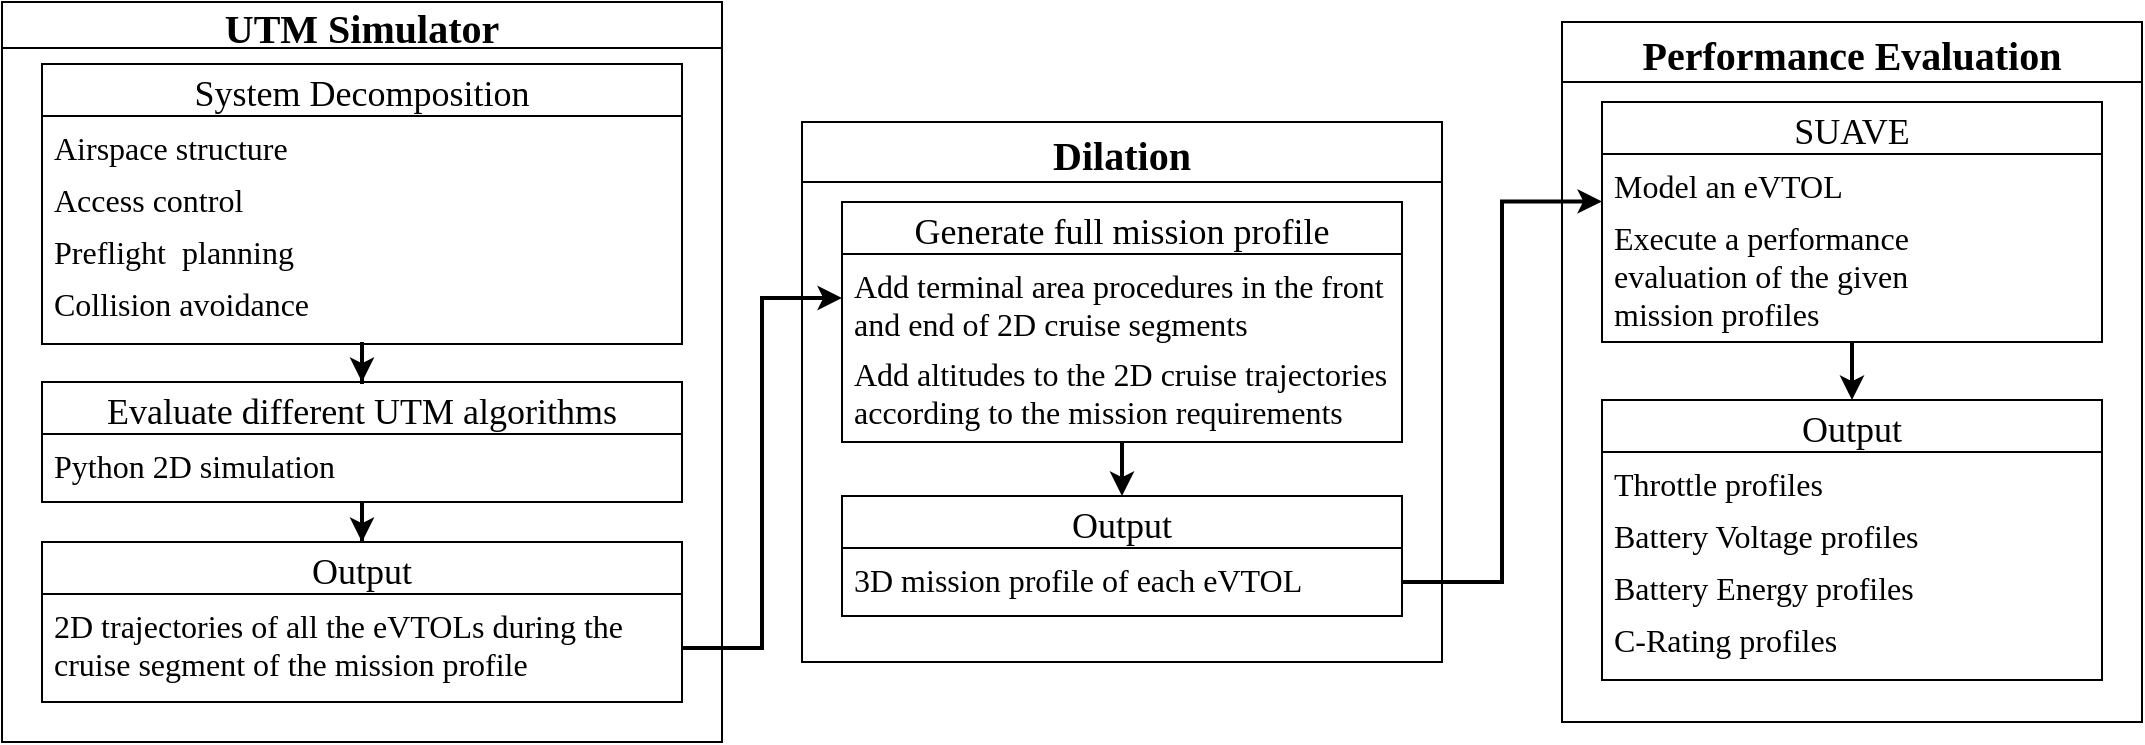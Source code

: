 <mxfile version="15.7.1" type="device" pages="2"><diagram id="pQtMnGoVOqEO0nLpYCBA" name="Page-1"><mxGraphModel dx="1355" dy="865" grid="1" gridSize="10" guides="1" tooltips="1" connect="1" arrows="1" fold="1" page="1" pageScale="1" pageWidth="850" pageHeight="1100" math="0" shadow="0"><root><mxCell id="0"/><mxCell id="1" parent="0"/><mxCell id="s4Wg5_SHVuHL3rX7DQnj-1" value="UTM Simulator" style="swimlane;fontSize=20;fontFamily=Times New Roman;" parent="1" vertex="1"><mxGeometry x="40" y="100" width="360" height="370" as="geometry"/></mxCell><mxCell id="s4Wg5_SHVuHL3rX7DQnj-47" style="edgeStyle=orthogonalEdgeStyle;rounded=0;orthogonalLoop=1;jettySize=auto;html=1;entryX=0.5;entryY=0;entryDx=0;entryDy=0;fontFamily=Times New Roman;fontSize=20;strokeWidth=2;" parent="s4Wg5_SHVuHL3rX7DQnj-1" source="s4Wg5_SHVuHL3rX7DQnj-8" target="s4Wg5_SHVuHL3rX7DQnj-12" edge="1"><mxGeometry relative="1" as="geometry"/></mxCell><mxCell id="s4Wg5_SHVuHL3rX7DQnj-8" value="Evaluate different UTM algorithms" style="swimlane;fontStyle=0;childLayout=stackLayout;horizontal=1;startSize=26;horizontalStack=0;resizeParent=1;resizeParentMax=0;resizeLast=0;collapsible=1;marginBottom=0;fontFamily=Times New Roman;fontSize=18;" parent="s4Wg5_SHVuHL3rX7DQnj-1" vertex="1"><mxGeometry x="20" y="190" width="320" height="60" as="geometry"/></mxCell><mxCell id="s4Wg5_SHVuHL3rX7DQnj-9" value="Python 2D simulation" style="text;strokeColor=none;fillColor=none;align=left;verticalAlign=top;spacingLeft=4;spacingRight=4;overflow=hidden;rotatable=0;points=[[0,0.5],[1,0.5]];portConstraint=eastwest;fontFamily=Times New Roman;fontSize=16;" parent="s4Wg5_SHVuHL3rX7DQnj-8" vertex="1"><mxGeometry y="26" width="320" height="34" as="geometry"/></mxCell><mxCell id="s4Wg5_SHVuHL3rX7DQnj-46" style="edgeStyle=orthogonalEdgeStyle;rounded=0;orthogonalLoop=1;jettySize=auto;html=1;entryX=0.5;entryY=0;entryDx=0;entryDy=0;fontFamily=Times New Roman;fontSize=20;strokeWidth=2;" parent="s4Wg5_SHVuHL3rX7DQnj-1" source="s4Wg5_SHVuHL3rX7DQnj-3" target="s4Wg5_SHVuHL3rX7DQnj-8" edge="1"><mxGeometry relative="1" as="geometry"/></mxCell><mxCell id="s4Wg5_SHVuHL3rX7DQnj-3" value="System Decomposition" style="swimlane;fontStyle=0;childLayout=stackLayout;horizontal=1;startSize=26;horizontalStack=0;resizeParent=1;resizeParentMax=0;resizeLast=0;collapsible=1;marginBottom=0;fontSize=18;fontFamily=Times New Roman;" parent="s4Wg5_SHVuHL3rX7DQnj-1" vertex="1"><mxGeometry x="20" y="31" width="320" height="140" as="geometry"/></mxCell><mxCell id="s4Wg5_SHVuHL3rX7DQnj-4" value="Airspace structure" style="text;strokeColor=none;fillColor=none;align=left;verticalAlign=top;spacingLeft=4;spacingRight=4;overflow=hidden;rotatable=0;points=[[0,0.5],[1,0.5]];portConstraint=eastwest;fontFamily=Times New Roman;fontSize=16;" parent="s4Wg5_SHVuHL3rX7DQnj-3" vertex="1"><mxGeometry y="26" width="320" height="26" as="geometry"/></mxCell><mxCell id="s4Wg5_SHVuHL3rX7DQnj-5" value="Access control" style="text;strokeColor=none;fillColor=none;align=left;verticalAlign=top;spacingLeft=4;spacingRight=4;overflow=hidden;rotatable=0;points=[[0,0.5],[1,0.5]];portConstraint=eastwest;fontFamily=Times New Roman;fontSize=16;" parent="s4Wg5_SHVuHL3rX7DQnj-3" vertex="1"><mxGeometry y="52" width="320" height="26" as="geometry"/></mxCell><mxCell id="s4Wg5_SHVuHL3rX7DQnj-6" value="Preflight  planning" style="text;strokeColor=none;fillColor=none;align=left;verticalAlign=top;spacingLeft=4;spacingRight=4;overflow=hidden;rotatable=0;points=[[0,0.5],[1,0.5]];portConstraint=eastwest;fontFamily=Times New Roman;fontSize=16;" parent="s4Wg5_SHVuHL3rX7DQnj-3" vertex="1"><mxGeometry y="78" width="320" height="26" as="geometry"/></mxCell><mxCell id="s4Wg5_SHVuHL3rX7DQnj-7" value="Collision avoidance" style="text;strokeColor=none;fillColor=none;align=left;verticalAlign=top;spacingLeft=4;spacingRight=4;overflow=hidden;rotatable=0;points=[[0,0.5],[1,0.5]];portConstraint=eastwest;fontFamily=Times New Roman;fontSize=16;" parent="s4Wg5_SHVuHL3rX7DQnj-3" vertex="1"><mxGeometry y="104" width="320" height="36" as="geometry"/></mxCell><mxCell id="s4Wg5_SHVuHL3rX7DQnj-12" value="Output" style="swimlane;fontStyle=0;childLayout=stackLayout;horizontal=1;startSize=26;horizontalStack=0;resizeParent=1;resizeParentMax=0;resizeLast=0;collapsible=1;marginBottom=0;fontFamily=Times New Roman;fontSize=18;" parent="s4Wg5_SHVuHL3rX7DQnj-1" vertex="1"><mxGeometry x="20" y="270" width="320" height="80" as="geometry"/></mxCell><mxCell id="s4Wg5_SHVuHL3rX7DQnj-13" value="2D trajectories of all the eVTOLs during the &#10;cruise segment of the mission profile" style="text;strokeColor=none;fillColor=none;align=left;verticalAlign=top;spacingLeft=4;spacingRight=4;overflow=hidden;rotatable=0;points=[[0,0.5],[1,0.5]];portConstraint=eastwest;fontFamily=Times New Roman;fontSize=16;" parent="s4Wg5_SHVuHL3rX7DQnj-12" vertex="1"><mxGeometry y="26" width="320" height="54" as="geometry"/></mxCell><mxCell id="s4Wg5_SHVuHL3rX7DQnj-14" value="Dilation" style="swimlane;fontSize=20;fontFamily=Times New Roman;startSize=30;" parent="1" vertex="1"><mxGeometry x="440" y="160" width="320" height="270" as="geometry"/></mxCell><mxCell id="s4Wg5_SHVuHL3rX7DQnj-44" style="edgeStyle=orthogonalEdgeStyle;rounded=0;orthogonalLoop=1;jettySize=auto;html=1;entryX=0.5;entryY=0;entryDx=0;entryDy=0;fontFamily=Times New Roman;fontSize=20;strokeWidth=2;" parent="s4Wg5_SHVuHL3rX7DQnj-14" source="s4Wg5_SHVuHL3rX7DQnj-17" target="s4Wg5_SHVuHL3rX7DQnj-21" edge="1"><mxGeometry relative="1" as="geometry"/></mxCell><mxCell id="s4Wg5_SHVuHL3rX7DQnj-17" value="Generate full mission profile" style="swimlane;fontStyle=0;childLayout=stackLayout;horizontal=1;startSize=26;horizontalStack=0;resizeParent=1;resizeParentMax=0;resizeLast=0;collapsible=1;marginBottom=0;fontFamily=Times New Roman;fontSize=18;" parent="s4Wg5_SHVuHL3rX7DQnj-14" vertex="1"><mxGeometry x="20" y="40" width="280" height="120" as="geometry"/></mxCell><mxCell id="s4Wg5_SHVuHL3rX7DQnj-18" value="Add terminal area procedures in the front &#10;and end of 2D cruise segments" style="text;strokeColor=none;fillColor=none;align=left;verticalAlign=top;spacingLeft=4;spacingRight=4;overflow=hidden;rotatable=0;points=[[0,0.5],[1,0.5]];portConstraint=eastwest;fontFamily=Times New Roman;fontSize=16;" parent="s4Wg5_SHVuHL3rX7DQnj-17" vertex="1"><mxGeometry y="26" width="280" height="44" as="geometry"/></mxCell><mxCell id="s4Wg5_SHVuHL3rX7DQnj-19" value="Add altitudes to the 2D cruise trajectories&#10;according to the mission requirements" style="text;strokeColor=none;fillColor=none;align=left;verticalAlign=top;spacingLeft=4;spacingRight=4;overflow=hidden;rotatable=0;points=[[0,0.5],[1,0.5]];portConstraint=eastwest;fontFamily=Times New Roman;fontSize=16;" parent="s4Wg5_SHVuHL3rX7DQnj-17" vertex="1"><mxGeometry y="70" width="280" height="50" as="geometry"/></mxCell><mxCell id="s4Wg5_SHVuHL3rX7DQnj-21" value="Output" style="swimlane;fontStyle=0;childLayout=stackLayout;horizontal=1;startSize=26;horizontalStack=0;resizeParent=1;resizeParentMax=0;resizeLast=0;collapsible=1;marginBottom=0;fontFamily=Times New Roman;fontSize=18;" parent="s4Wg5_SHVuHL3rX7DQnj-14" vertex="1"><mxGeometry x="20" y="187" width="280" height="60" as="geometry"/></mxCell><mxCell id="s4Wg5_SHVuHL3rX7DQnj-22" value="3D mission profile of each eVTOL" style="text;strokeColor=none;fillColor=none;align=left;verticalAlign=top;spacingLeft=4;spacingRight=4;overflow=hidden;rotatable=0;points=[[0,0.5],[1,0.5]];portConstraint=eastwest;fontFamily=Times New Roman;fontSize=16;" parent="s4Wg5_SHVuHL3rX7DQnj-21" vertex="1"><mxGeometry y="26" width="280" height="34" as="geometry"/></mxCell><mxCell id="s4Wg5_SHVuHL3rX7DQnj-25" style="edgeStyle=orthogonalEdgeStyle;rounded=0;orthogonalLoop=1;jettySize=auto;html=1;exitX=1;exitY=0.5;exitDx=0;exitDy=0;entryX=0;entryY=0.5;entryDx=0;entryDy=0;fontFamily=Times New Roman;fontSize=16;strokeWidth=2;" parent="1" source="s4Wg5_SHVuHL3rX7DQnj-13" target="s4Wg5_SHVuHL3rX7DQnj-18" edge="1"><mxGeometry relative="1" as="geometry"/></mxCell><mxCell id="s4Wg5_SHVuHL3rX7DQnj-28" value="Performance Evaluation" style="swimlane;fontSize=20;fontFamily=Times New Roman;startSize=30;" parent="1" vertex="1"><mxGeometry x="820" y="110" width="290" height="350" as="geometry"/></mxCell><mxCell id="s4Wg5_SHVuHL3rX7DQnj-45" style="edgeStyle=orthogonalEdgeStyle;rounded=0;orthogonalLoop=1;jettySize=auto;html=1;entryX=0.5;entryY=0;entryDx=0;entryDy=0;fontFamily=Times New Roman;fontSize=20;strokeWidth=2;" parent="s4Wg5_SHVuHL3rX7DQnj-28" source="s4Wg5_SHVuHL3rX7DQnj-32" target="s4Wg5_SHVuHL3rX7DQnj-36" edge="1"><mxGeometry relative="1" as="geometry"/></mxCell><mxCell id="s4Wg5_SHVuHL3rX7DQnj-32" value="SUAVE" style="swimlane;fontStyle=0;childLayout=stackLayout;horizontal=1;startSize=26;horizontalStack=0;resizeParent=1;resizeParentMax=0;resizeLast=0;collapsible=1;marginBottom=0;fontFamily=Times New Roman;fontSize=18;" parent="s4Wg5_SHVuHL3rX7DQnj-28" vertex="1"><mxGeometry x="20" y="40" width="250" height="120" as="geometry"/></mxCell><mxCell id="s4Wg5_SHVuHL3rX7DQnj-33" value="Model an eVTOL" style="text;strokeColor=none;fillColor=none;align=left;verticalAlign=top;spacingLeft=4;spacingRight=4;overflow=hidden;rotatable=0;points=[[0,0.5],[1,0.5]];portConstraint=eastwest;fontFamily=Times New Roman;fontSize=16;" parent="s4Wg5_SHVuHL3rX7DQnj-32" vertex="1"><mxGeometry y="26" width="250" height="26" as="geometry"/></mxCell><mxCell id="s4Wg5_SHVuHL3rX7DQnj-34" value="Execute a performance &#10;evaluation of the given &#10;mission profiles" style="text;strokeColor=none;fillColor=none;align=left;verticalAlign=top;spacingLeft=4;spacingRight=4;overflow=hidden;rotatable=0;points=[[0,0.5],[1,0.5]];portConstraint=eastwest;fontFamily=Times New Roman;fontSize=16;" parent="s4Wg5_SHVuHL3rX7DQnj-32" vertex="1"><mxGeometry y="52" width="250" height="68" as="geometry"/></mxCell><mxCell id="s4Wg5_SHVuHL3rX7DQnj-36" value="Output" style="swimlane;fontStyle=0;childLayout=stackLayout;horizontal=1;startSize=26;horizontalStack=0;resizeParent=1;resizeParentMax=0;resizeLast=0;collapsible=1;marginBottom=0;fontFamily=Times New Roman;fontSize=18;" parent="s4Wg5_SHVuHL3rX7DQnj-28" vertex="1"><mxGeometry x="20" y="189" width="250" height="140" as="geometry"><mxRectangle x="20" y="176" width="70" height="26" as="alternateBounds"/></mxGeometry></mxCell><mxCell id="s4Wg5_SHVuHL3rX7DQnj-37" value="Throttle profiles" style="text;strokeColor=none;fillColor=none;align=left;verticalAlign=top;spacingLeft=4;spacingRight=4;overflow=hidden;rotatable=0;points=[[0,0.5],[1,0.5]];portConstraint=eastwest;fontFamily=Times New Roman;fontSize=16;" parent="s4Wg5_SHVuHL3rX7DQnj-36" vertex="1"><mxGeometry y="26" width="250" height="26" as="geometry"/></mxCell><mxCell id="s4Wg5_SHVuHL3rX7DQnj-38" value="Battery Voltage profiles" style="text;strokeColor=none;fillColor=none;align=left;verticalAlign=top;spacingLeft=4;spacingRight=4;overflow=hidden;rotatable=0;points=[[0,0.5],[1,0.5]];portConstraint=eastwest;fontFamily=Times New Roman;fontSize=16;" parent="s4Wg5_SHVuHL3rX7DQnj-36" vertex="1"><mxGeometry y="52" width="250" height="26" as="geometry"/></mxCell><mxCell id="s4Wg5_SHVuHL3rX7DQnj-41" value="Battery Energy profiles" style="text;strokeColor=none;fillColor=none;align=left;verticalAlign=top;spacingLeft=4;spacingRight=4;overflow=hidden;rotatable=0;points=[[0,0.5],[1,0.5]];portConstraint=eastwest;fontFamily=Times New Roman;fontSize=16;" parent="s4Wg5_SHVuHL3rX7DQnj-36" vertex="1"><mxGeometry y="78" width="250" height="26" as="geometry"/></mxCell><mxCell id="s4Wg5_SHVuHL3rX7DQnj-39" value="C-Rating profiles" style="text;strokeColor=none;fillColor=none;align=left;verticalAlign=top;spacingLeft=4;spacingRight=4;overflow=hidden;rotatable=0;points=[[0,0.5],[1,0.5]];portConstraint=eastwest;fontFamily=Times New Roman;fontSize=16;" parent="s4Wg5_SHVuHL3rX7DQnj-36" vertex="1"><mxGeometry y="104" width="250" height="36" as="geometry"/></mxCell><mxCell id="s4Wg5_SHVuHL3rX7DQnj-40" style="edgeStyle=orthogonalEdgeStyle;rounded=0;orthogonalLoop=1;jettySize=auto;html=1;exitX=1;exitY=0.5;exitDx=0;exitDy=0;entryX=0;entryY=-0.034;entryDx=0;entryDy=0;entryPerimeter=0;fontFamily=Times New Roman;fontSize=16;strokeWidth=2;" parent="1" source="s4Wg5_SHVuHL3rX7DQnj-22" target="s4Wg5_SHVuHL3rX7DQnj-34" edge="1"><mxGeometry relative="1" as="geometry"/></mxCell></root></mxGraphModel></diagram><diagram id="TiLqFlMuKqzNswapVQA9" name="Page-2"><mxGraphModel dx="1355" dy="865" grid="1" gridSize="10" guides="1" tooltips="1" connect="1" arrows="1" fold="1" page="1" pageScale="1" pageWidth="850" pageHeight="1100" math="0" shadow="0"><root><mxCell id="k0fy-nCSW54VudW2fmxC-0"/><mxCell id="k0fy-nCSW54VudW2fmxC-1" parent="k0fy-nCSW54VudW2fmxC-0"/><mxCell id="074IGYBpNI-njed-hWVm-6" value="" style="rounded=0;whiteSpace=wrap;html=1;fillColor=#fff2cc;strokeColor=#d6b656;" vertex="1" parent="k0fy-nCSW54VudW2fmxC-1"><mxGeometry x="1275" y="530" width="310" height="590" as="geometry"/></mxCell><mxCell id="k0fy-nCSW54VudW2fmxC-40" value="" style="rounded=0;whiteSpace=wrap;html=1;fillColor=#f5f5f5;strokeColor=#666666;fontColor=#333333;" vertex="1" parent="k0fy-nCSW54VudW2fmxC-1"><mxGeometry x="850" y="530" width="310" height="590" as="geometry"/></mxCell><mxCell id="k0fy-nCSW54VudW2fmxC-42" value="" style="rounded=0;whiteSpace=wrap;html=1;" vertex="1" parent="k0fy-nCSW54VudW2fmxC-1"><mxGeometry x="880" y="576" width="250" height="174" as="geometry"/></mxCell><mxCell id="k0fy-nCSW54VudW2fmxC-39" value="&lt;span style=&quot;color: rgb(0, 0, 0); font-family: &amp;quot;times new roman&amp;quot;; font-size: 18px; font-style: normal; font-weight: 400; letter-spacing: normal; text-align: center; text-indent: 0px; text-transform: none; word-spacing: 0px; background-color: rgb(248, 249, 250); display: inline; float: none;&quot;&gt;System Decomposition&lt;/span&gt;" style="text;whiteSpace=wrap;html=1;" vertex="1" parent="k0fy-nCSW54VudW2fmxC-1"><mxGeometry x="920" y="580" width="190" height="30" as="geometry"/></mxCell><mxCell id="k0fy-nCSW54VudW2fmxC-8" value="1. Airspace Structure&#10;2. Access Control&#10;3. Preflight Planning&#10;4. Collision Avoidance&#10;5. Vertiport Infrastructure&#10;6. Weather&#10;&#10;" style="text;strokeColor=none;fillColor=none;align=left;verticalAlign=top;spacingLeft=4;spacingRight=4;overflow=hidden;rotatable=0;points=[[0,0.5],[1,0.5]];portConstraint=eastwest;fontFamily=Times New Roman;fontSize=16;" vertex="1" parent="k0fy-nCSW54VudW2fmxC-1"><mxGeometry x="930" y="610" width="190" height="130" as="geometry"/></mxCell><mxCell id="k0fy-nCSW54VudW2fmxC-41" value="&lt;span style=&quot;font-family: &amp;#34;times new roman&amp;#34; ; font-size: 20px ; font-weight: 700&quot;&gt;UTM Simulator&lt;/span&gt;" style="text;html=1;align=center;verticalAlign=middle;resizable=0;points=[];autosize=1;strokeColor=none;fillColor=none;" vertex="1" parent="k0fy-nCSW54VudW2fmxC-1"><mxGeometry x="930" y="540" width="150" height="20" as="geometry"/></mxCell><mxCell id="074IGYBpNI-njed-hWVm-0" value="" style="rounded=0;whiteSpace=wrap;html=1;" vertex="1" parent="k0fy-nCSW54VudW2fmxC-1"><mxGeometry x="880" y="780" width="250" height="170" as="geometry"/></mxCell><mxCell id="074IGYBpNI-njed-hWVm-1" value="&lt;span style=&quot;color: rgb(0 , 0 , 0) ; font-family: &amp;#34;times new roman&amp;#34; ; font-size: 18px ; font-style: normal ; font-weight: 400 ; letter-spacing: normal ; text-indent: 0px ; text-transform: none ; word-spacing: 0px ; background-color: rgb(248 , 249 , 250) ; display: inline ; float: none&quot;&gt;Implementation of Different UTM Algorithms&lt;/span&gt;" style="text;whiteSpace=wrap;html=1;align=center;" vertex="1" parent="k0fy-nCSW54VudW2fmxC-1"><mxGeometry x="910" y="780" width="190" height="76" as="geometry"/></mxCell><mxCell id="074IGYBpNI-njed-hWVm-2" value="1. Decoupled, Local VO, &#10;    SIPP, and MVP in &#10;    Python 2D simulation&#10;" style="text;strokeColor=none;fillColor=none;align=left;verticalAlign=top;spacingLeft=4;spacingRight=4;overflow=hidden;rotatable=0;points=[[0,0.5],[1,0.5]];portConstraint=eastwest;fontFamily=Times New Roman;fontSize=16;" vertex="1" parent="k0fy-nCSW54VudW2fmxC-1"><mxGeometry x="930" y="852" width="190" height="78" as="geometry"/></mxCell><mxCell id="074IGYBpNI-njed-hWVm-3" value="" style="rounded=0;whiteSpace=wrap;html=1;" vertex="1" parent="k0fy-nCSW54VudW2fmxC-1"><mxGeometry x="880" y="980" width="250" height="120" as="geometry"/></mxCell><mxCell id="074IGYBpNI-njed-hWVm-4" value="&lt;span style=&quot;color: rgb(0 , 0 , 0) ; font-family: &amp;#34;times new roman&amp;#34; ; font-size: 18px ; font-style: normal ; font-weight: 400 ; letter-spacing: normal ; text-indent: 0px ; text-transform: none ; word-spacing: 0px ; background-color: rgb(248 , 249 , 250) ; display: inline ; float: none&quot;&gt;Output&lt;/span&gt;" style="text;whiteSpace=wrap;html=1;align=center;" vertex="1" parent="k0fy-nCSW54VudW2fmxC-1"><mxGeometry x="910" y="979" width="190" height="40" as="geometry"/></mxCell><mxCell id="074IGYBpNI-njed-hWVm-17" style="edgeStyle=orthogonalEdgeStyle;rounded=0;orthogonalLoop=1;jettySize=auto;html=1;exitX=1;exitY=0.5;exitDx=0;exitDy=0;entryX=0;entryY=0.5;entryDx=0;entryDy=0;strokeWidth=3;" edge="1" parent="k0fy-nCSW54VudW2fmxC-1" source="074IGYBpNI-njed-hWVm-5" target="074IGYBpNI-njed-hWVm-7"><mxGeometry relative="1" as="geometry"/></mxCell><mxCell id="074IGYBpNI-njed-hWVm-5" value="1. UAM Traffic performance &#10;    data&#10;2. Trajectories of all &#10;    the eVTOLs&#10;" style="text;strokeColor=none;fillColor=none;align=left;verticalAlign=top;spacingLeft=4;spacingRight=4;overflow=hidden;rotatable=0;points=[[0,0.5],[1,0.5]];portConstraint=eastwest;fontFamily=Times New Roman;fontSize=16;" vertex="1" parent="k0fy-nCSW54VudW2fmxC-1"><mxGeometry x="930" y="1006" width="200" height="90" as="geometry"/></mxCell><mxCell id="074IGYBpNI-njed-hWVm-7" value="" style="rounded=0;whiteSpace=wrap;html=1;" vertex="1" parent="k0fy-nCSW54VudW2fmxC-1"><mxGeometry x="1305" y="576" width="250" height="174" as="geometry"/></mxCell><mxCell id="074IGYBpNI-njed-hWVm-8" value="&lt;span style=&quot;color: rgb(0 , 0 , 0) ; font-family: &amp;#34;times new roman&amp;#34; ; font-size: 18px ; font-style: normal ; font-weight: 400 ; letter-spacing: normal ; text-align: center ; text-indent: 0px ; text-transform: none ; word-spacing: 0px ; background-color: rgb(248 , 249 , 250) ; display: inline ; float: none&quot;&gt;Dynamic Mission Profile&lt;/span&gt;" style="text;whiteSpace=wrap;html=1;" vertex="1" parent="k0fy-nCSW54VudW2fmxC-1"><mxGeometry x="1345" y="580" width="190" height="30" as="geometry"/></mxCell><mxCell id="074IGYBpNI-njed-hWVm-9" value="1. Create mission profile &#10;    from trajectories &#10;    generated from UTM &#10;    simulator and given &#10;    UAM mission &#10;    specification&#10;" style="text;strokeColor=none;fillColor=none;align=left;verticalAlign=top;spacingLeft=4;spacingRight=4;overflow=hidden;rotatable=0;points=[[0,0.5],[1,0.5]];portConstraint=eastwest;fontFamily=Times New Roman;fontSize=16;" vertex="1" parent="k0fy-nCSW54VudW2fmxC-1"><mxGeometry x="1355" y="610" width="190" height="130" as="geometry"/></mxCell><mxCell id="074IGYBpNI-njed-hWVm-10" value="&lt;span style=&quot;font-family: &amp;#34;times new roman&amp;#34; ; font-size: 20px ; font-weight: 700&quot;&gt;eVTOL Performance Evaluator&lt;/span&gt;" style="text;html=1;align=center;verticalAlign=middle;resizable=0;points=[];autosize=1;strokeColor=none;fillColor=none;" vertex="1" parent="k0fy-nCSW54VudW2fmxC-1"><mxGeometry x="1285" y="540" width="290" height="20" as="geometry"/></mxCell><mxCell id="074IGYBpNI-njed-hWVm-11" value="" style="rounded=0;whiteSpace=wrap;html=1;" vertex="1" parent="k0fy-nCSW54VudW2fmxC-1"><mxGeometry x="1305" y="780" width="250" height="200" as="geometry"/></mxCell><mxCell id="074IGYBpNI-njed-hWVm-12" value="&lt;span style=&quot;color: rgb(0 , 0 , 0) ; font-family: &amp;#34;times new roman&amp;#34; ; font-size: 18px ; font-style: normal ; font-weight: 400 ; letter-spacing: normal ; text-indent: 0px ; text-transform: none ; word-spacing: 0px ; background-color: rgb(248 , 249 , 250) ; display: inline ; float: none&quot;&gt;eVTOL Modeling and Analysis&lt;/span&gt;" style="text;whiteSpace=wrap;html=1;align=center;" vertex="1" parent="k0fy-nCSW54VudW2fmxC-1"><mxGeometry x="1335" y="780" width="190" height="50" as="geometry"/></mxCell><mxCell id="074IGYBpNI-njed-hWVm-13" value="1. Utilize SUAVE to model &#10;    different types of eVTOL&#10;2. Conduct analysis to &#10;    measure the performance &#10;    of the eVTOL models in &#10;    performing the dynamic &#10;    mission profiles &#10;&#10;" style="text;strokeColor=none;fillColor=none;align=left;verticalAlign=top;spacingLeft=4;spacingRight=4;overflow=hidden;rotatable=0;points=[[0,0.5],[1,0.5]];portConstraint=eastwest;fontFamily=Times New Roman;fontSize=16;" vertex="1" parent="k0fy-nCSW54VudW2fmxC-1"><mxGeometry x="1355" y="830" width="190" height="170" as="geometry"/></mxCell><mxCell id="074IGYBpNI-njed-hWVm-14" value="" style="rounded=0;whiteSpace=wrap;html=1;" vertex="1" parent="k0fy-nCSW54VudW2fmxC-1"><mxGeometry x="1305" y="1010" width="250" height="90" as="geometry"/></mxCell><mxCell id="074IGYBpNI-njed-hWVm-15" value="&lt;span style=&quot;color: rgb(0 , 0 , 0) ; font-family: &amp;#34;times new roman&amp;#34; ; font-size: 18px ; font-style: normal ; font-weight: 400 ; letter-spacing: normal ; text-indent: 0px ; text-transform: none ; word-spacing: 0px ; background-color: rgb(248 , 249 , 250) ; display: inline ; float: none&quot;&gt;Output&lt;/span&gt;" style="text;whiteSpace=wrap;html=1;align=center;" vertex="1" parent="k0fy-nCSW54VudW2fmxC-1"><mxGeometry x="1335" y="1010" width="190" height="40" as="geometry"/></mxCell><mxCell id="074IGYBpNI-njed-hWVm-16" value="1. eVTOL performance in &#10;    physical metrics &#10;" style="text;strokeColor=none;fillColor=none;align=left;verticalAlign=top;spacingLeft=4;spacingRight=4;overflow=hidden;rotatable=0;points=[[0,0.5],[1,0.5]];portConstraint=eastwest;fontFamily=Times New Roman;fontSize=16;" vertex="1" parent="k0fy-nCSW54VudW2fmxC-1"><mxGeometry x="1355" y="1040" width="200" height="50" as="geometry"/></mxCell><mxCell id="074IGYBpNI-njed-hWVm-18" value="&lt;h1&gt;&lt;font face=&quot;Times New Roman&quot;&gt;UAM Traffic Analysis Dataset&lt;/font&gt;&lt;/h1&gt;" style="shape=document;whiteSpace=wrap;html=1;boundedLbl=1;align=center;verticalAlign=top;strokeWidth=2;fillColor=#f8cecc;strokeColor=#b85450;" vertex="1" parent="k0fy-nCSW54VudW2fmxC-1"><mxGeometry x="640" y="970" width="180" height="151" as="geometry"/></mxCell><mxCell id="074IGYBpNI-njed-hWVm-19" value="&lt;h1&gt;&lt;font face=&quot;Times New Roman&quot;&gt;eVTOL Performance Analysis Dataset&lt;/font&gt;&lt;/h1&gt;" style="shape=document;whiteSpace=wrap;html=1;boundedLbl=1;align=center;verticalAlign=top;strokeWidth=2;fillColor=#f8cecc;strokeColor=#b85450;" vertex="1" parent="k0fy-nCSW54VudW2fmxC-1"><mxGeometry x="1623" y="970" width="180" height="149" as="geometry"/></mxCell><mxCell id="074IGYBpNI-njed-hWVm-20" value="" style="shape=flexArrow;endArrow=classic;html=1;rounded=0;fontFamily=Times New Roman;strokeWidth=3;entryX=1;entryY=0.5;entryDx=0;entryDy=0;" edge="1" parent="k0fy-nCSW54VudW2fmxC-1" target="074IGYBpNI-njed-hWVm-18"><mxGeometry width="50" height="50" relative="1" as="geometry"><mxPoint x="880" y="1046" as="sourcePoint"/><mxPoint x="1220" y="980" as="targetPoint"/></mxGeometry></mxCell><mxCell id="074IGYBpNI-njed-hWVm-21" value="" style="shape=flexArrow;endArrow=classic;html=1;rounded=0;fontFamily=Times New Roman;strokeWidth=3;entryX=0;entryY=0.5;entryDx=0;entryDy=0;" edge="1" parent="k0fy-nCSW54VudW2fmxC-1"><mxGeometry width="50" height="50" relative="1" as="geometry"><mxPoint x="1554" y="1045" as="sourcePoint"/><mxPoint x="1623" y="1044.5" as="targetPoint"/></mxGeometry></mxCell></root></mxGraphModel></diagram></mxfile>